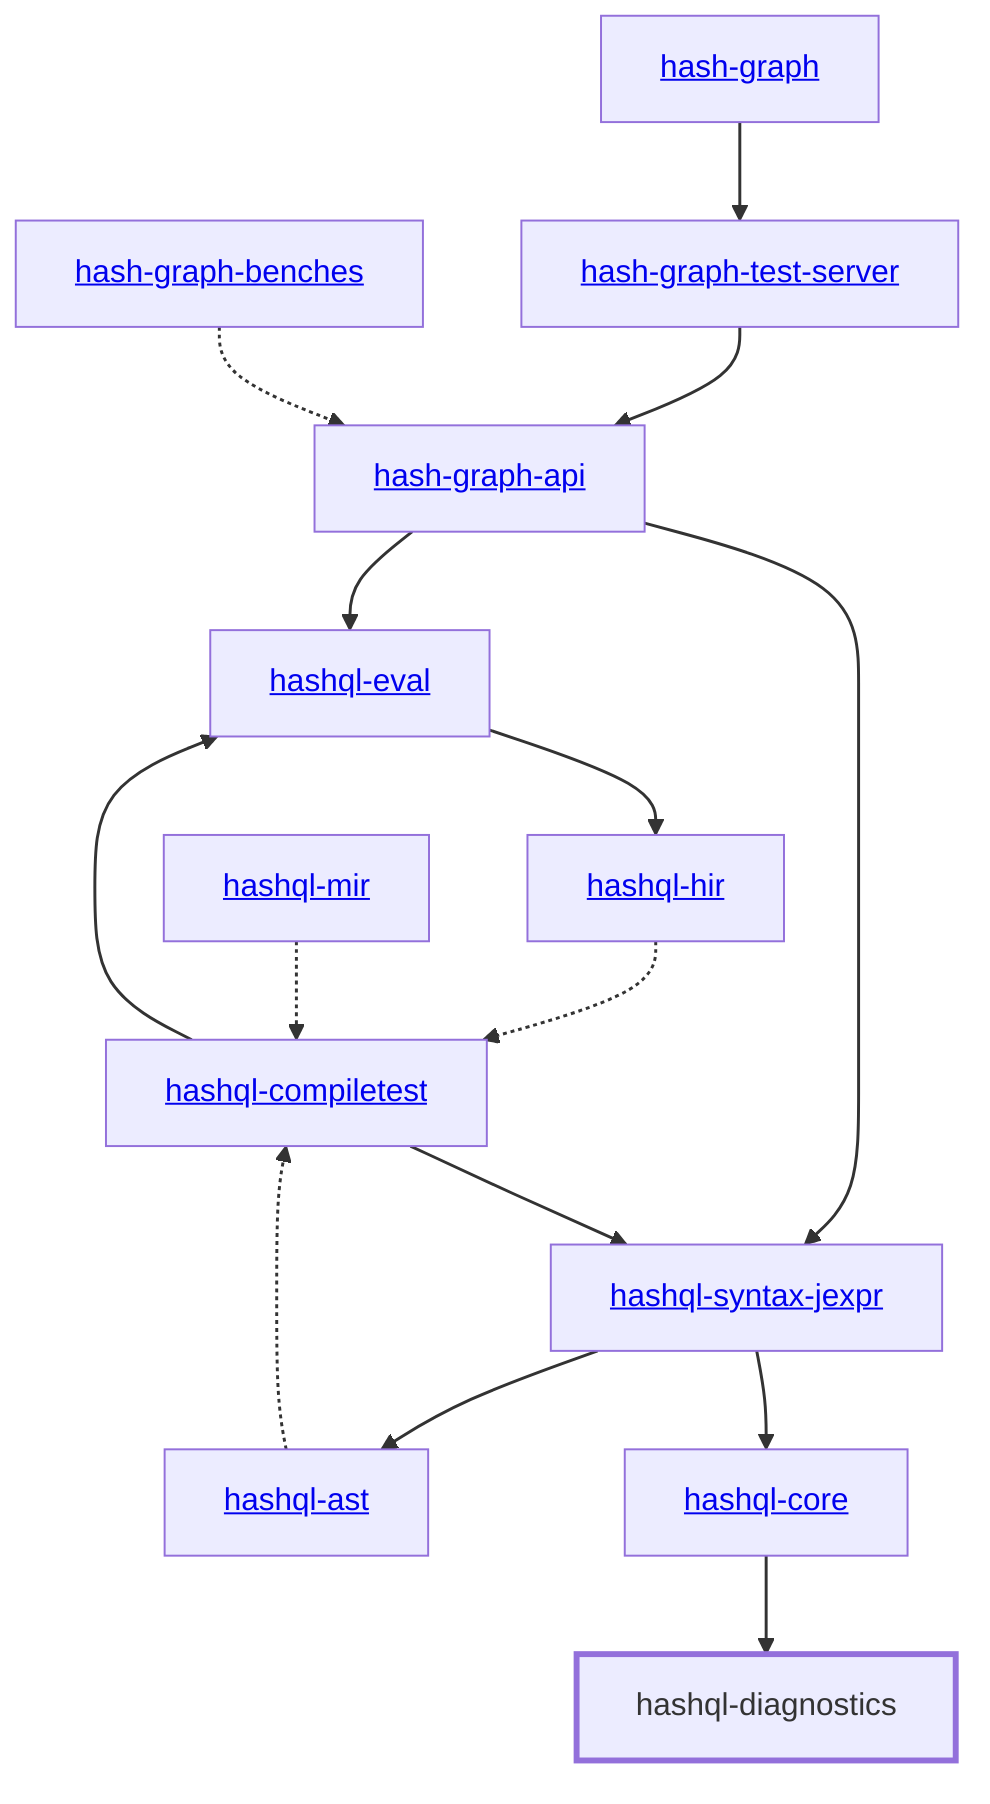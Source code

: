 graph TD
    linkStyle default stroke-width:1.5px
    classDef default stroke-width:1px
    classDef root stroke-width:3px
    classDef dev stroke-width:1px
    classDef build stroke-width:1px
    %% Legend
    %% --> : Normal dependency
    %% -.-> : Dev dependency
    %% ---> : Build dependency
    0[<a href="../hash_graph/index.html">hash-graph</a>]
    1[<a href="../hash_graph_api/index.html">hash-graph-api</a>]
    2[<a href="../hash_graph_test_server/index.html">hash-graph-test-server</a>]
    3[<a href="../hashql_ast/index.html">hashql-ast</a>]
    4[<a href="../hashql_compiletest/index.html">hashql-compiletest</a>]
    5[<a href="../hashql_core/index.html">hashql-core</a>]
    6[hashql-diagnostics]
    class 6 root
    7[<a href="../hashql_eval/index.html">hashql-eval</a>]
    8[<a href="../hashql_hir/index.html">hashql-hir</a>]
    9[<a href="../hashql_mir/index.html">hashql-mir</a>]
    10[<a href="../hashql_syntax_jexpr/index.html">hashql-syntax-jexpr</a>]
    11[<a href="../hash_graph_benches/index.html">hash-graph-benches</a>]
    0 --> 2
    1 --> 7
    1 --> 10
    2 --> 1
    3 -.-> 4
    4 --> 7
    4 --> 10
    5 --> 6
    7 --> 8
    8 -.-> 4
    9 -.-> 4
    10 --> 3
    10 --> 5
    11 -.-> 1